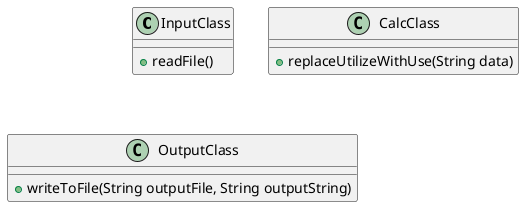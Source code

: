 @startuml

class InputClass {
  +readFile()
}

class CalcClass {
  +replaceUtilizeWithUse(String data)
}


class OutputClass {
  +writeToFile(String outputFile, String outputString)
}

@enduml